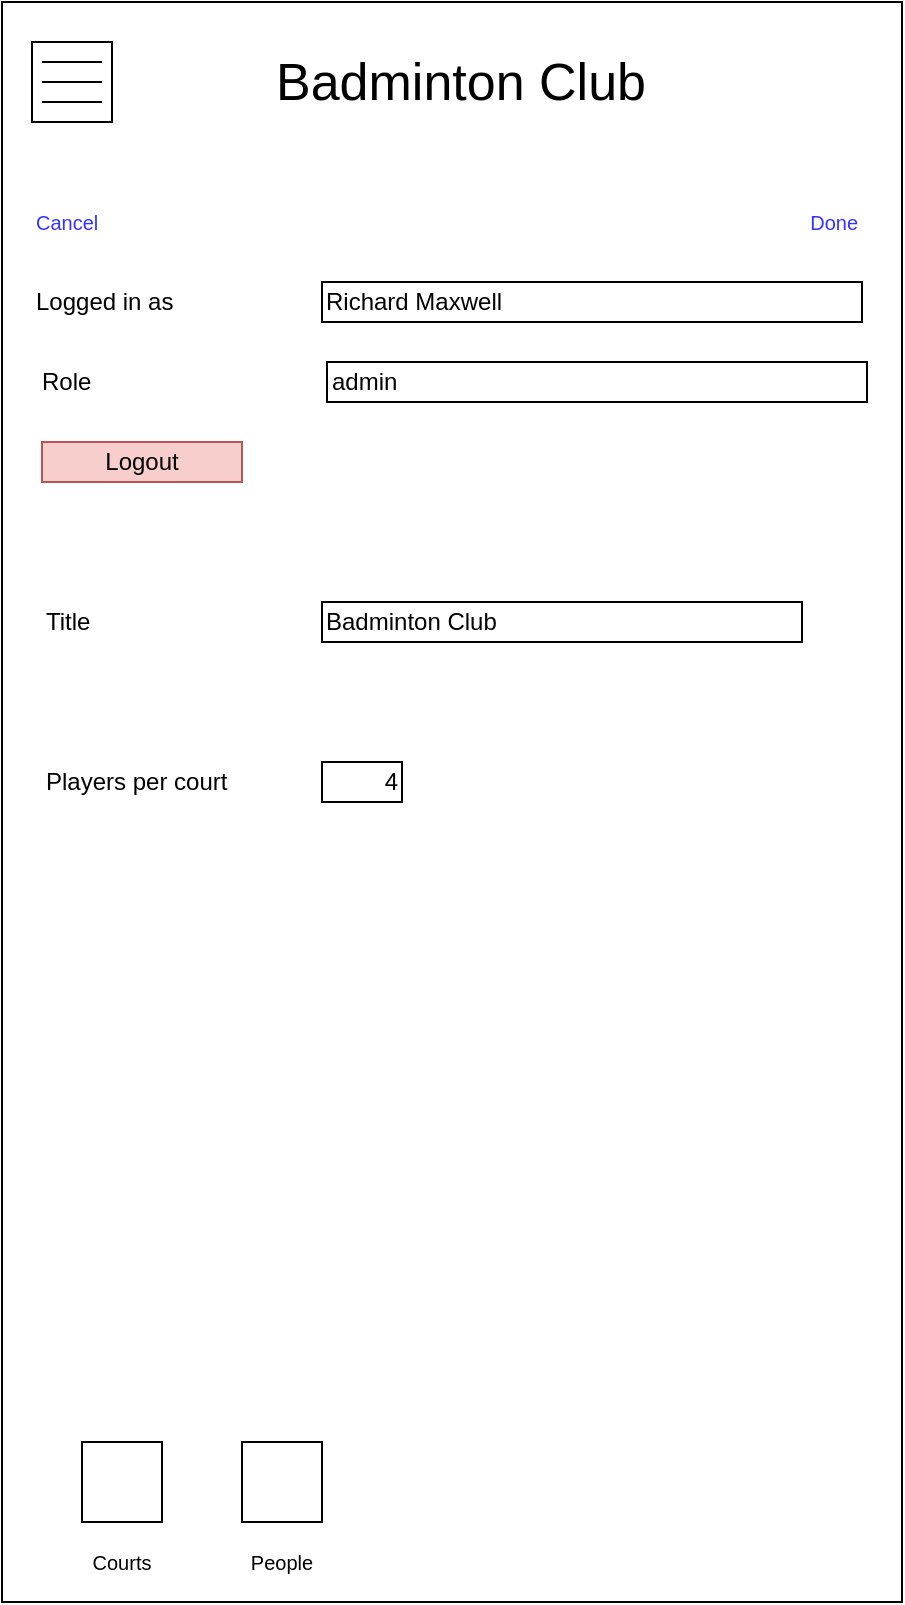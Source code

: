 <mxfile pages="1" version="11.2.5" type="device"><diagram id="OYxtMOtewcNZ8r6xUYRu" name="Page-1"><mxGraphModel dx="1422" dy="944" grid="1" gridSize="10" guides="1" tooltips="1" connect="1" arrows="1" fold="1" page="1" pageScale="1" pageWidth="1654" pageHeight="1169" math="0" shadow="0"><root><mxCell id="0"/><mxCell id="1" parent="0"/><mxCell id="umCo5wo7Wawrw8q3qR_3-1" value="" style="rounded=0;whiteSpace=wrap;html=1;fillColor=none;" parent="1" vertex="1"><mxGeometry x="80" y="200" width="450" height="800" as="geometry"/></mxCell><mxCell id="cHxr-dOUPk3zuZFcM4RD-15" value="&lt;font style=&quot;font-size: 26px&quot;&gt;Badminton Club&lt;/font&gt;" style="text;html=1;align=left;verticalAlign=middle;whiteSpace=wrap;rounded=0;" parent="1" vertex="1"><mxGeometry x="215" y="220" width="270" height="40" as="geometry"/></mxCell><mxCell id="cHxr-dOUPk3zuZFcM4RD-16" value="" style="group" parent="1" vertex="1" connectable="0"><mxGeometry x="95" y="220" width="40" height="40" as="geometry"/></mxCell><mxCell id="cHxr-dOUPk3zuZFcM4RD-17" value="" style="whiteSpace=wrap;html=1;aspect=fixed;fillColor=none;" parent="cHxr-dOUPk3zuZFcM4RD-16" vertex="1"><mxGeometry width="40" height="40" as="geometry"/></mxCell><mxCell id="cHxr-dOUPk3zuZFcM4RD-18" value="" style="endArrow=none;html=1;" parent="cHxr-dOUPk3zuZFcM4RD-16" edge="1"><mxGeometry width="50" height="50" relative="1" as="geometry"><mxPoint x="5" y="20" as="sourcePoint"/><mxPoint x="35" y="20" as="targetPoint"/></mxGeometry></mxCell><mxCell id="cHxr-dOUPk3zuZFcM4RD-19" value="" style="endArrow=none;html=1;" parent="cHxr-dOUPk3zuZFcM4RD-16" edge="1"><mxGeometry width="50" height="50" relative="1" as="geometry"><mxPoint x="5" y="30" as="sourcePoint"/><mxPoint x="35" y="30" as="targetPoint"/></mxGeometry></mxCell><mxCell id="cHxr-dOUPk3zuZFcM4RD-20" value="" style="endArrow=none;html=1;" parent="cHxr-dOUPk3zuZFcM4RD-16" edge="1"><mxGeometry width="50" height="50" relative="1" as="geometry"><mxPoint x="5" y="10" as="sourcePoint"/><mxPoint x="35" y="10" as="targetPoint"/></mxGeometry></mxCell><mxCell id="bqa880TBwigf0znttQk_-2" value="Richard Maxwell" style="text;html=1;strokeColor=#000000;fillColor=none;align=left;verticalAlign=middle;whiteSpace=wrap;rounded=0;" vertex="1" parent="1"><mxGeometry x="240" y="340" width="270" height="20" as="geometry"/></mxCell><mxCell id="bqa880TBwigf0znttQk_-4" value="Logout" style="text;html=1;strokeColor=#b85450;fillColor=#f8cecc;align=center;verticalAlign=middle;whiteSpace=wrap;rounded=0;" vertex="1" parent="1"><mxGeometry x="100" y="420" width="100" height="20" as="geometry"/></mxCell><mxCell id="bqa880TBwigf0znttQk_-5" value="Title" style="text;html=1;strokeColor=none;fillColor=none;align=left;verticalAlign=middle;whiteSpace=wrap;rounded=0;" vertex="1" parent="1"><mxGeometry x="100" y="500" width="120" height="20" as="geometry"/></mxCell><mxCell id="bqa880TBwigf0znttQk_-6" value="Badminton Club" style="text;html=1;strokeColor=#000000;fillColor=none;align=left;verticalAlign=middle;whiteSpace=wrap;rounded=0;" vertex="1" parent="1"><mxGeometry x="240" y="500" width="240" height="20" as="geometry"/></mxCell><mxCell id="bqa880TBwigf0znttQk_-7" value="Players per court" style="text;html=1;strokeColor=none;fillColor=none;align=left;verticalAlign=middle;whiteSpace=wrap;rounded=0;" vertex="1" parent="1"><mxGeometry x="100" y="580" width="120" height="20" as="geometry"/></mxCell><mxCell id="bqa880TBwigf0znttQk_-8" value="4" style="text;html=1;strokeColor=#000000;fillColor=none;align=right;verticalAlign=middle;whiteSpace=wrap;rounded=0;" vertex="1" parent="1"><mxGeometry x="240" y="580" width="40" height="20" as="geometry"/></mxCell><mxCell id="bqa880TBwigf0znttQk_-9" value="&lt;span style=&quot;font-size: 10px&quot;&gt;&lt;font color=&quot;#3333ff&quot;&gt;Done&lt;/font&gt;&lt;/span&gt;" style="text;html=1;align=right;verticalAlign=middle;whiteSpace=wrap;rounded=0;" vertex="1" parent="1"><mxGeometry x="400" y="300" width="110" height="20" as="geometry"/></mxCell><mxCell id="bqa880TBwigf0znttQk_-10" value="&lt;span style=&quot;font-size: 10px&quot;&gt;&lt;font color=&quot;#3333ff&quot;&gt;Cancel&lt;/font&gt;&lt;/span&gt;" style="text;html=1;align=left;verticalAlign=middle;whiteSpace=wrap;rounded=0;" vertex="1" parent="1"><mxGeometry x="95" y="300" width="100" height="20" as="geometry"/></mxCell><mxCell id="bqa880TBwigf0znttQk_-11" value="&lt;span style=&quot;font-size: 10px&quot;&gt;Courts&lt;/span&gt;" style="text;html=1;strokeColor=none;fillColor=none;align=center;verticalAlign=middle;whiteSpace=wrap;rounded=0;" vertex="1" parent="1"><mxGeometry x="120" y="970" width="40" height="20" as="geometry"/></mxCell><mxCell id="bqa880TBwigf0znttQk_-12" value="&lt;span style=&quot;font-size: 10px&quot;&gt;People&lt;/span&gt;" style="text;html=1;strokeColor=none;fillColor=none;align=center;verticalAlign=middle;whiteSpace=wrap;rounded=0;" vertex="1" parent="1"><mxGeometry x="200" y="970" width="40" height="20" as="geometry"/></mxCell><mxCell id="bqa880TBwigf0znttQk_-13" value="" style="whiteSpace=wrap;html=1;aspect=fixed;fillColor=none;" vertex="1" parent="1"><mxGeometry x="120" y="920" width="40" height="40" as="geometry"/></mxCell><mxCell id="bqa880TBwigf0znttQk_-14" value="" style="whiteSpace=wrap;html=1;aspect=fixed;fillColor=none;" vertex="1" parent="1"><mxGeometry x="200" y="920" width="40" height="40" as="geometry"/></mxCell><mxCell id="bqa880TBwigf0znttQk_-15" value="Logged in as" style="text;html=1;strokeColor=none;fillColor=none;align=left;verticalAlign=middle;whiteSpace=wrap;rounded=0;" vertex="1" parent="1"><mxGeometry x="95" y="340" width="120" height="20" as="geometry"/></mxCell><mxCell id="bqa880TBwigf0znttQk_-16" value="admin" style="text;html=1;strokeColor=#000000;fillColor=none;align=left;verticalAlign=middle;whiteSpace=wrap;rounded=0;" vertex="1" parent="1"><mxGeometry x="242.5" y="380" width="270" height="20" as="geometry"/></mxCell><mxCell id="bqa880TBwigf0znttQk_-17" value="Role" style="text;html=1;strokeColor=none;fillColor=none;align=left;verticalAlign=middle;whiteSpace=wrap;rounded=0;" vertex="1" parent="1"><mxGeometry x="97.5" y="380" width="120" height="20" as="geometry"/></mxCell></root></mxGraphModel></diagram></mxfile>
